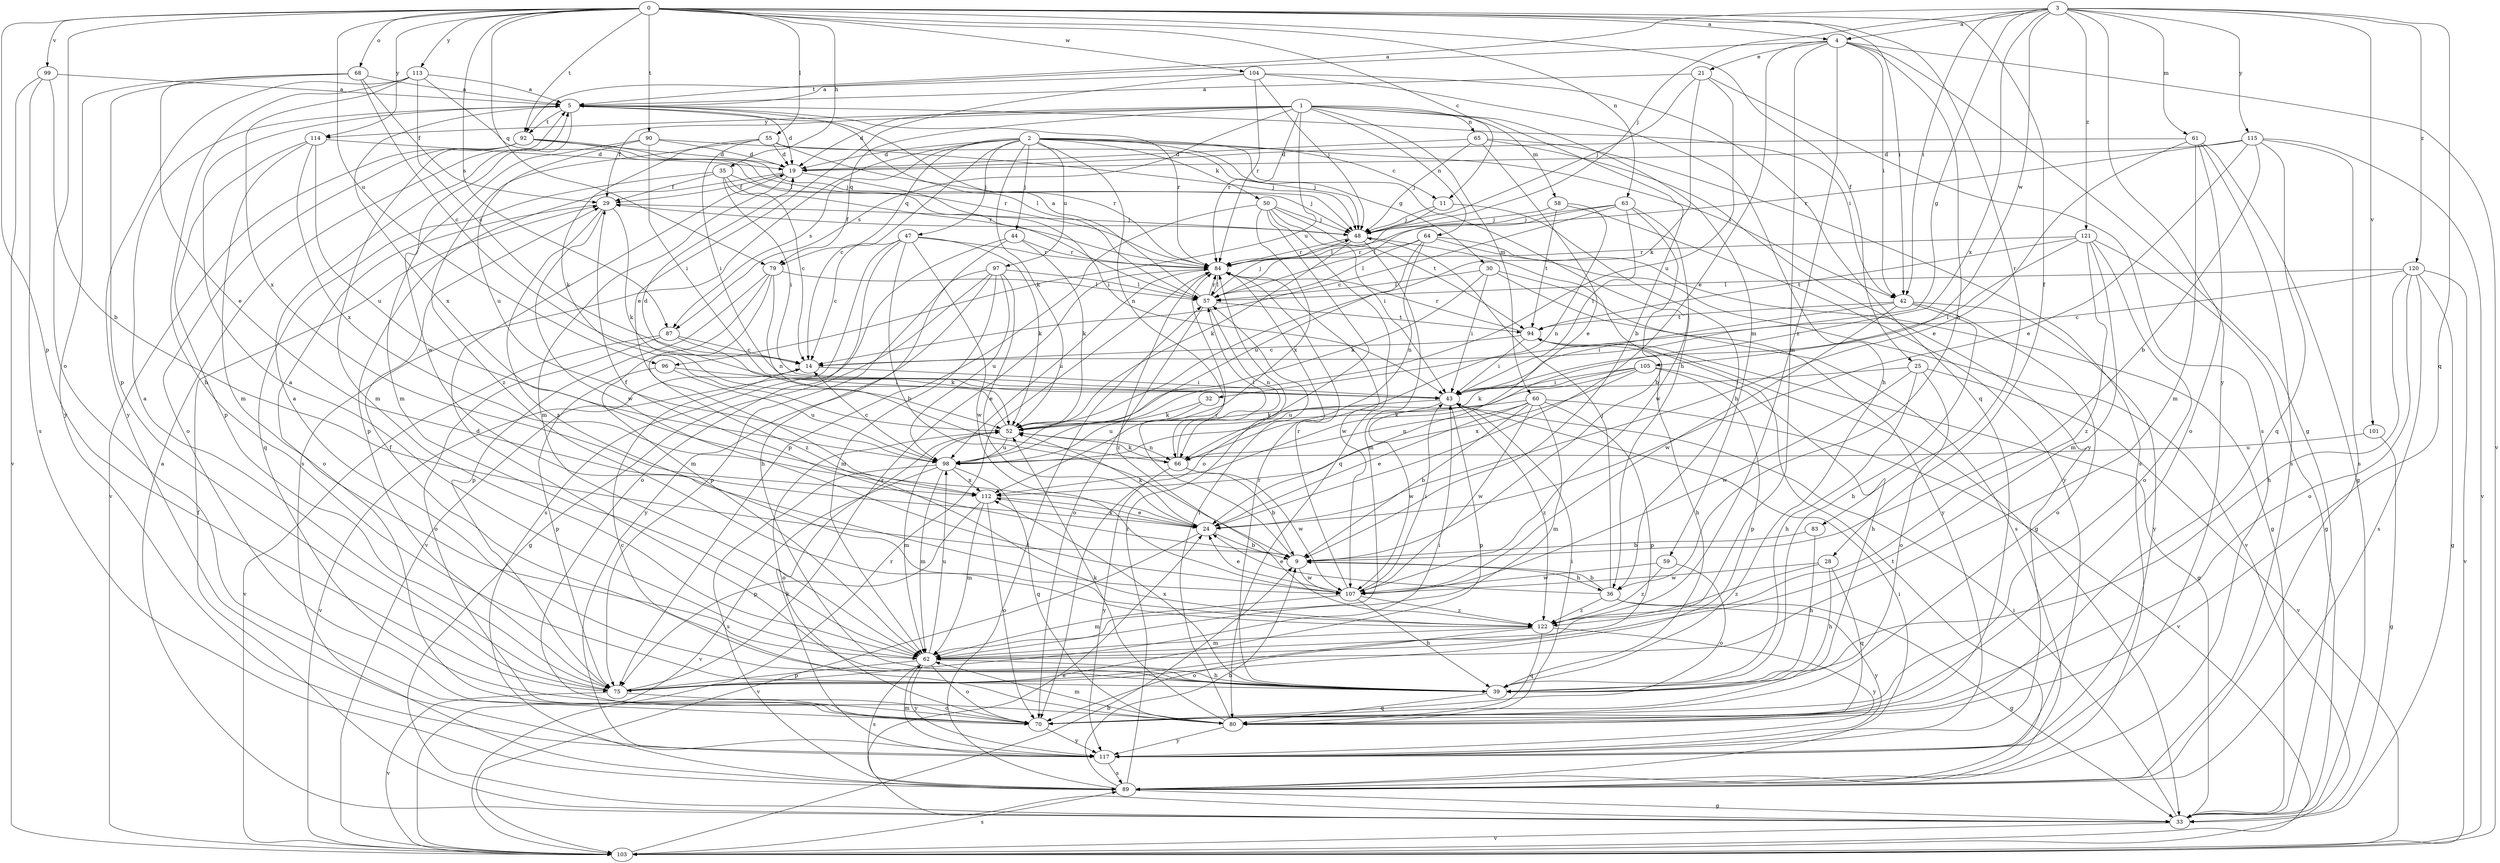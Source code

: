 strict digraph  {
0;
1;
2;
3;
4;
5;
9;
11;
14;
19;
21;
24;
25;
28;
29;
30;
32;
33;
35;
36;
39;
42;
43;
44;
47;
48;
50;
52;
55;
57;
58;
59;
60;
61;
62;
63;
64;
65;
66;
68;
70;
75;
79;
80;
83;
84;
87;
89;
90;
92;
94;
96;
97;
98;
99;
101;
103;
104;
105;
107;
112;
113;
114;
115;
117;
120;
121;
122;
0 -> 4  [label=a];
0 -> 11  [label=c];
0 -> 25  [label=f];
0 -> 28  [label=f];
0 -> 35  [label=h];
0 -> 42  [label=i];
0 -> 55  [label=l];
0 -> 63  [label=n];
0 -> 68  [label=o];
0 -> 70  [label=o];
0 -> 75  [label=p];
0 -> 79  [label=q];
0 -> 83  [label=r];
0 -> 87  [label=s];
0 -> 90  [label=t];
0 -> 92  [label=t];
0 -> 96  [label=u];
0 -> 99  [label=v];
0 -> 104  [label=w];
0 -> 113  [label=y];
0 -> 114  [label=y];
1 -> 9  [label=b];
1 -> 19  [label=d];
1 -> 29  [label=f];
1 -> 58  [label=m];
1 -> 59  [label=m];
1 -> 60  [label=m];
1 -> 64  [label=n];
1 -> 65  [label=n];
1 -> 79  [label=q];
1 -> 84  [label=r];
1 -> 87  [label=s];
1 -> 96  [label=u];
1 -> 114  [label=y];
2 -> 11  [label=c];
2 -> 14  [label=c];
2 -> 19  [label=d];
2 -> 30  [label=g];
2 -> 36  [label=h];
2 -> 42  [label=i];
2 -> 44  [label=j];
2 -> 47  [label=j];
2 -> 50  [label=k];
2 -> 52  [label=k];
2 -> 66  [label=n];
2 -> 79  [label=q];
2 -> 87  [label=s];
2 -> 89  [label=s];
2 -> 97  [label=u];
3 -> 4  [label=a];
3 -> 5  [label=a];
3 -> 32  [label=g];
3 -> 42  [label=i];
3 -> 48  [label=j];
3 -> 61  [label=m];
3 -> 80  [label=q];
3 -> 101  [label=v];
3 -> 105  [label=w];
3 -> 112  [label=x];
3 -> 115  [label=y];
3 -> 117  [label=y];
3 -> 120  [label=z];
3 -> 121  [label=z];
4 -> 21  [label=e];
4 -> 24  [label=e];
4 -> 33  [label=g];
4 -> 36  [label=h];
4 -> 42  [label=i];
4 -> 62  [label=m];
4 -> 92  [label=t];
4 -> 103  [label=v];
4 -> 122  [label=z];
5 -> 19  [label=d];
5 -> 42  [label=i];
5 -> 57  [label=l];
5 -> 84  [label=r];
5 -> 92  [label=t];
5 -> 107  [label=w];
5 -> 112  [label=x];
9 -> 29  [label=f];
9 -> 36  [label=h];
9 -> 84  [label=r];
9 -> 107  [label=w];
11 -> 36  [label=h];
11 -> 48  [label=j];
11 -> 57  [label=l];
14 -> 43  [label=i];
14 -> 103  [label=v];
19 -> 29  [label=f];
19 -> 43  [label=i];
19 -> 62  [label=m];
19 -> 75  [label=p];
21 -> 5  [label=a];
21 -> 48  [label=j];
21 -> 52  [label=k];
21 -> 89  [label=s];
21 -> 98  [label=u];
24 -> 9  [label=b];
24 -> 52  [label=k];
24 -> 103  [label=v];
24 -> 112  [label=x];
25 -> 39  [label=h];
25 -> 43  [label=i];
25 -> 70  [label=o];
25 -> 103  [label=v];
25 -> 107  [label=w];
28 -> 39  [label=h];
28 -> 80  [label=q];
28 -> 107  [label=w];
28 -> 122  [label=z];
29 -> 48  [label=j];
29 -> 52  [label=k];
29 -> 70  [label=o];
29 -> 107  [label=w];
29 -> 122  [label=z];
30 -> 43  [label=i];
30 -> 52  [label=k];
30 -> 57  [label=l];
30 -> 89  [label=s];
30 -> 117  [label=y];
32 -> 52  [label=k];
32 -> 98  [label=u];
33 -> 5  [label=a];
33 -> 24  [label=e];
33 -> 29  [label=f];
33 -> 43  [label=i];
33 -> 103  [label=v];
35 -> 14  [label=c];
35 -> 29  [label=f];
35 -> 43  [label=i];
35 -> 48  [label=j];
35 -> 80  [label=q];
35 -> 84  [label=r];
36 -> 9  [label=b];
36 -> 24  [label=e];
36 -> 33  [label=g];
36 -> 48  [label=j];
36 -> 117  [label=y];
36 -> 122  [label=z];
39 -> 5  [label=a];
39 -> 19  [label=d];
39 -> 29  [label=f];
39 -> 80  [label=q];
39 -> 84  [label=r];
39 -> 112  [label=x];
42 -> 39  [label=h];
42 -> 43  [label=i];
42 -> 70  [label=o];
42 -> 94  [label=t];
42 -> 107  [label=w];
42 -> 117  [label=y];
43 -> 52  [label=k];
43 -> 75  [label=p];
43 -> 107  [label=w];
43 -> 122  [label=z];
44 -> 39  [label=h];
44 -> 52  [label=k];
44 -> 84  [label=r];
44 -> 89  [label=s];
47 -> 9  [label=b];
47 -> 14  [label=c];
47 -> 52  [label=k];
47 -> 70  [label=o];
47 -> 84  [label=r];
47 -> 103  [label=v];
47 -> 107  [label=w];
48 -> 29  [label=f];
48 -> 33  [label=g];
48 -> 52  [label=k];
48 -> 62  [label=m];
48 -> 84  [label=r];
50 -> 43  [label=i];
50 -> 48  [label=j];
50 -> 70  [label=o];
50 -> 75  [label=p];
50 -> 80  [label=q];
50 -> 94  [label=t];
50 -> 112  [label=x];
52 -> 19  [label=d];
52 -> 62  [label=m];
52 -> 66  [label=n];
52 -> 70  [label=o];
52 -> 98  [label=u];
55 -> 19  [label=d];
55 -> 43  [label=i];
55 -> 48  [label=j];
55 -> 52  [label=k];
55 -> 84  [label=r];
55 -> 122  [label=z];
57 -> 5  [label=a];
57 -> 48  [label=j];
57 -> 66  [label=n];
57 -> 70  [label=o];
57 -> 84  [label=r];
57 -> 94  [label=t];
58 -> 48  [label=j];
58 -> 66  [label=n];
58 -> 94  [label=t];
58 -> 117  [label=y];
59 -> 70  [label=o];
59 -> 107  [label=w];
59 -> 122  [label=z];
60 -> 9  [label=b];
60 -> 24  [label=e];
60 -> 52  [label=k];
60 -> 62  [label=m];
60 -> 66  [label=n];
60 -> 75  [label=p];
60 -> 103  [label=v];
60 -> 107  [label=w];
61 -> 19  [label=d];
61 -> 24  [label=e];
61 -> 33  [label=g];
61 -> 62  [label=m];
61 -> 70  [label=o];
61 -> 89  [label=s];
62 -> 5  [label=a];
62 -> 39  [label=h];
62 -> 70  [label=o];
62 -> 75  [label=p];
62 -> 89  [label=s];
62 -> 98  [label=u];
62 -> 117  [label=y];
63 -> 9  [label=b];
63 -> 14  [label=c];
63 -> 43  [label=i];
63 -> 48  [label=j];
63 -> 57  [label=l];
63 -> 107  [label=w];
64 -> 33  [label=g];
64 -> 57  [label=l];
64 -> 66  [label=n];
64 -> 84  [label=r];
64 -> 98  [label=u];
64 -> 103  [label=v];
65 -> 19  [label=d];
65 -> 24  [label=e];
65 -> 48  [label=j];
65 -> 89  [label=s];
65 -> 117  [label=y];
66 -> 9  [label=b];
66 -> 52  [label=k];
66 -> 57  [label=l];
66 -> 107  [label=w];
66 -> 117  [label=y];
68 -> 5  [label=a];
68 -> 14  [label=c];
68 -> 24  [label=e];
68 -> 29  [label=f];
68 -> 75  [label=p];
68 -> 117  [label=y];
70 -> 117  [label=y];
75 -> 5  [label=a];
75 -> 43  [label=i];
75 -> 70  [label=o];
75 -> 84  [label=r];
75 -> 103  [label=v];
79 -> 57  [label=l];
79 -> 62  [label=m];
79 -> 66  [label=n];
79 -> 75  [label=p];
79 -> 122  [label=z];
80 -> 14  [label=c];
80 -> 43  [label=i];
80 -> 52  [label=k];
80 -> 57  [label=l];
80 -> 62  [label=m];
80 -> 117  [label=y];
83 -> 9  [label=b];
83 -> 39  [label=h];
84 -> 57  [label=l];
84 -> 98  [label=u];
84 -> 107  [label=w];
84 -> 122  [label=z];
87 -> 14  [label=c];
87 -> 52  [label=k];
87 -> 70  [label=o];
87 -> 103  [label=v];
89 -> 9  [label=b];
89 -> 33  [label=g];
89 -> 43  [label=i];
89 -> 57  [label=l];
89 -> 84  [label=r];
89 -> 94  [label=t];
90 -> 19  [label=d];
90 -> 43  [label=i];
90 -> 48  [label=j];
90 -> 62  [label=m];
90 -> 98  [label=u];
92 -> 19  [label=d];
92 -> 48  [label=j];
92 -> 62  [label=m];
92 -> 70  [label=o];
92 -> 84  [label=r];
92 -> 103  [label=v];
94 -> 14  [label=c];
94 -> 33  [label=g];
94 -> 39  [label=h];
94 -> 43  [label=i];
94 -> 84  [label=r];
96 -> 43  [label=i];
96 -> 75  [label=p];
96 -> 98  [label=u];
97 -> 24  [label=e];
97 -> 33  [label=g];
97 -> 57  [label=l];
97 -> 62  [label=m];
97 -> 75  [label=p];
97 -> 98  [label=u];
97 -> 117  [label=y];
98 -> 14  [label=c];
98 -> 62  [label=m];
98 -> 80  [label=q];
98 -> 89  [label=s];
98 -> 103  [label=v];
98 -> 112  [label=x];
99 -> 5  [label=a];
99 -> 9  [label=b];
99 -> 89  [label=s];
99 -> 103  [label=v];
101 -> 33  [label=g];
101 -> 98  [label=u];
103 -> 9  [label=b];
103 -> 84  [label=r];
103 -> 89  [label=s];
104 -> 5  [label=a];
104 -> 24  [label=e];
104 -> 39  [label=h];
104 -> 48  [label=j];
104 -> 80  [label=q];
104 -> 84  [label=r];
105 -> 39  [label=h];
105 -> 43  [label=i];
105 -> 52  [label=k];
105 -> 75  [label=p];
105 -> 98  [label=u];
105 -> 112  [label=x];
107 -> 24  [label=e];
107 -> 39  [label=h];
107 -> 43  [label=i];
107 -> 62  [label=m];
107 -> 84  [label=r];
107 -> 122  [label=z];
112 -> 24  [label=e];
112 -> 62  [label=m];
112 -> 70  [label=o];
112 -> 75  [label=p];
113 -> 5  [label=a];
113 -> 14  [label=c];
113 -> 39  [label=h];
113 -> 57  [label=l];
113 -> 112  [label=x];
113 -> 117  [label=y];
114 -> 19  [label=d];
114 -> 62  [label=m];
114 -> 75  [label=p];
114 -> 98  [label=u];
114 -> 112  [label=x];
115 -> 9  [label=b];
115 -> 19  [label=d];
115 -> 24  [label=e];
115 -> 80  [label=q];
115 -> 84  [label=r];
115 -> 89  [label=s];
115 -> 103  [label=v];
117 -> 52  [label=k];
117 -> 62  [label=m];
117 -> 89  [label=s];
120 -> 14  [label=c];
120 -> 33  [label=g];
120 -> 39  [label=h];
120 -> 57  [label=l];
120 -> 70  [label=o];
120 -> 89  [label=s];
120 -> 103  [label=v];
121 -> 33  [label=g];
121 -> 43  [label=i];
121 -> 62  [label=m];
121 -> 70  [label=o];
121 -> 84  [label=r];
121 -> 94  [label=t];
121 -> 122  [label=z];
122 -> 62  [label=m];
122 -> 70  [label=o];
122 -> 80  [label=q];
122 -> 117  [label=y];
}
